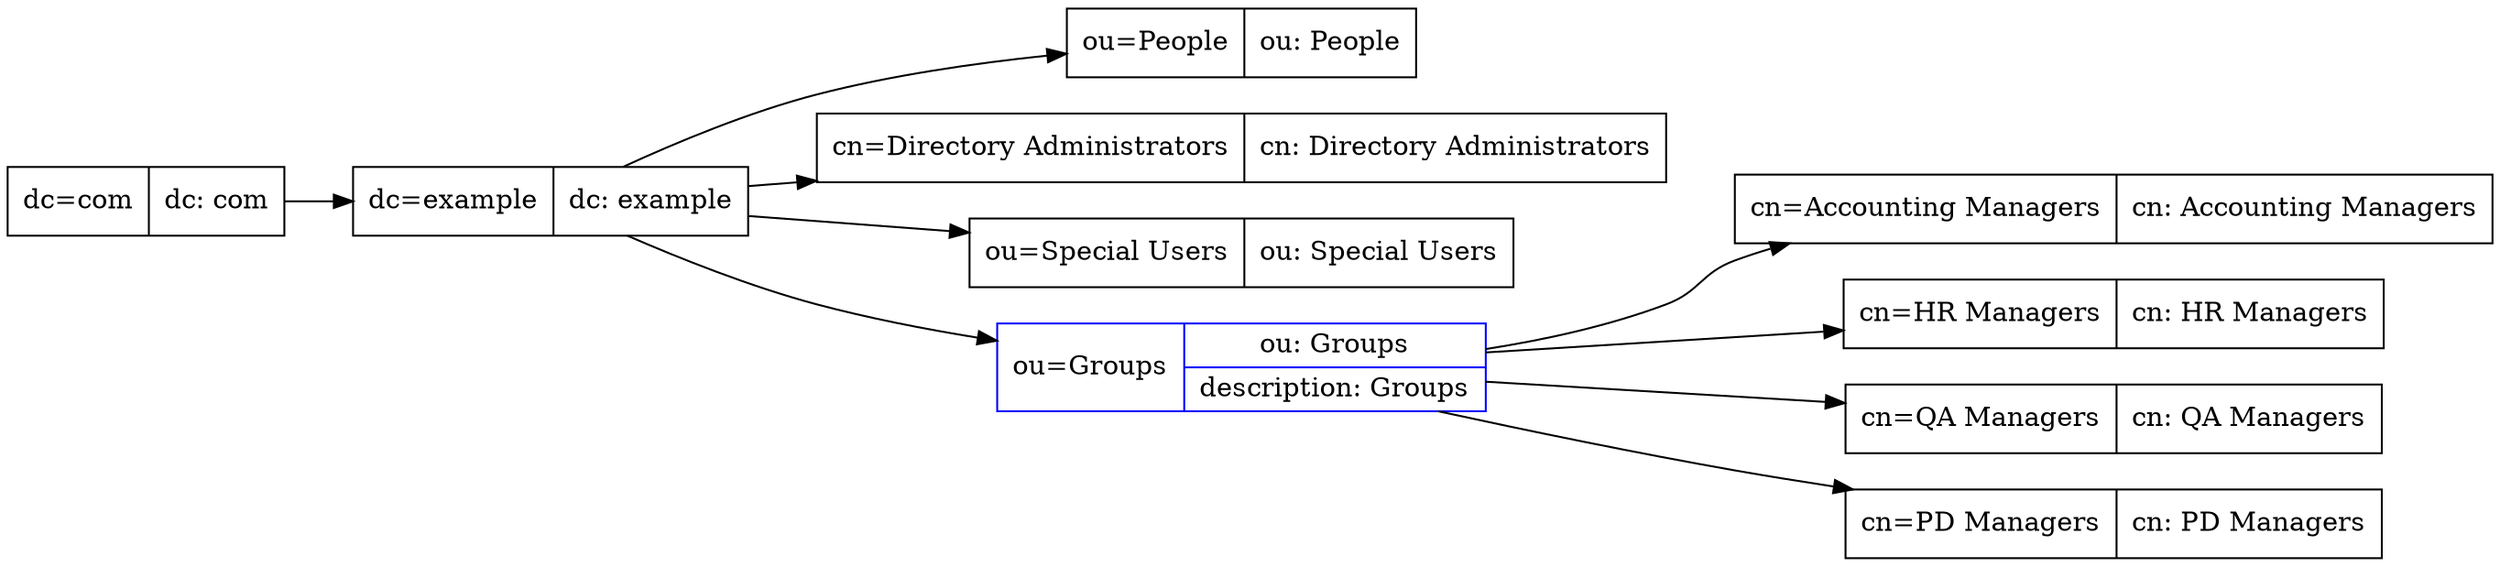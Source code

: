 
digraph tree {
    rankdir=LR;

    node [shape=record];
    A [label="{dc=com|{dc: com}}"];
    B [label="{dc=example|{dc: example}}"];
    D [label="{ou=People|{ou: People}}"];
    E [label="{cn=Directory Administrators|{cn: Directory Administrators}}"]
    F [label="{ou=Special Users|{ou: Special Users}}"]
    node [shape=record, color=blue];
    C [label="{ou=Groups|{ou: Groups|description: Groups}}"];
    node [shape=record, color=black];
    G [label="{cn=Accounting Managers|{cn: Accounting Managers}}"]
    H [label="{cn=HR Managers|{cn: HR Managers}}"]
    I [label="{cn=QA Managers|{cn: QA Managers}}"]
    J [label="{cn=PD Managers|{cn: PD Managers}}"]

    A -> B;
    B -> C;
    B -> D;
    B -> E;
    B -> F;
    C -> G;
    C -> H;
    C -> I;
    C -> J;
}
